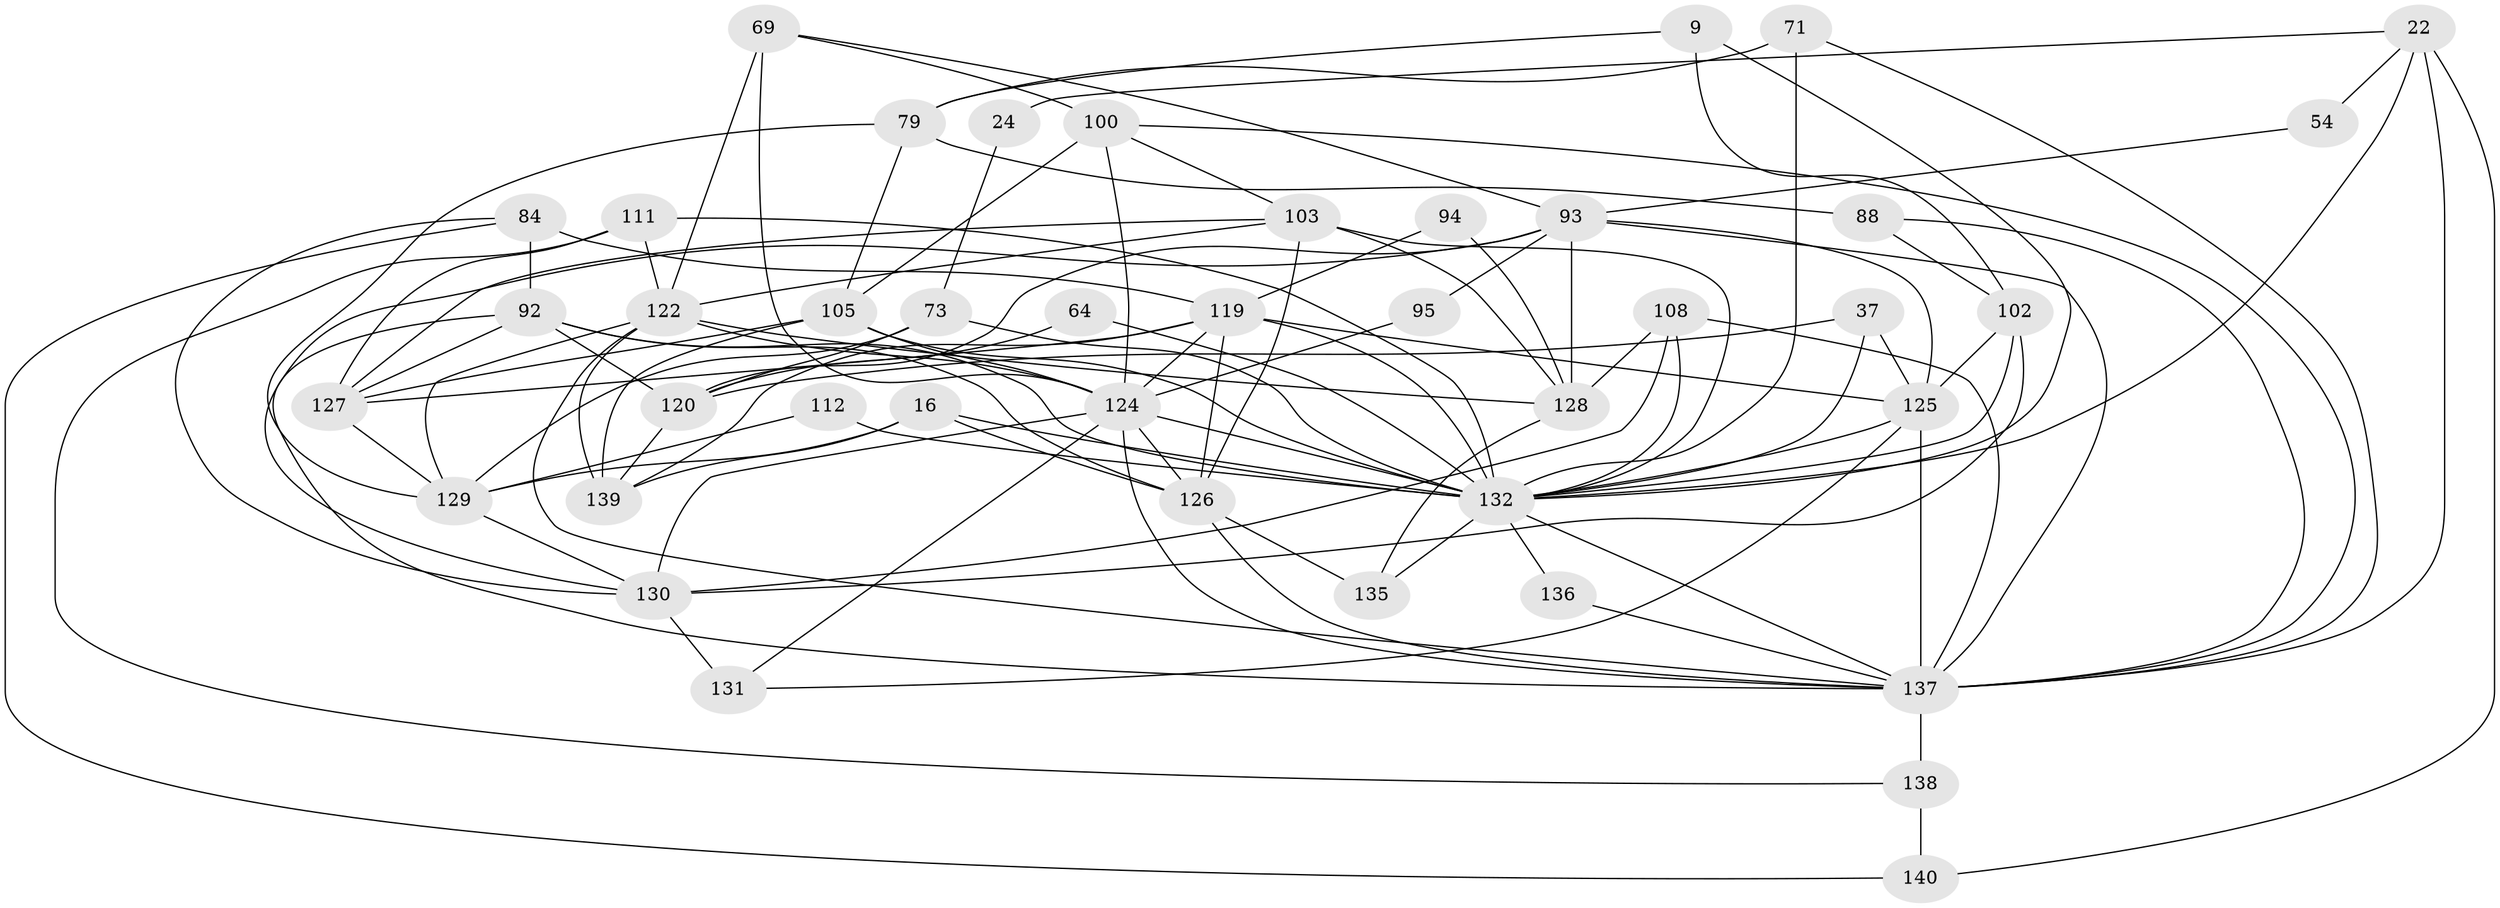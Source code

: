 // original degree distribution, {6: 0.1, 9: 0.007142857142857143, 4: 0.25, 3: 0.25, 5: 0.17142857142857143, 7: 0.05714285714285714, 2: 0.16428571428571428}
// Generated by graph-tools (version 1.1) at 2025/53/03/04/25 21:53:10]
// undirected, 42 vertices, 110 edges
graph export_dot {
graph [start="1"]
  node [color=gray90,style=filled];
  9;
  16;
  22 [super="+15"];
  24;
  37;
  54;
  64 [super="+36"];
  69 [super="+52"];
  71 [super="+26"];
  73;
  79 [super="+74"];
  84 [super="+17"];
  88;
  92 [super="+82"];
  93 [super="+49+80+38"];
  94;
  95;
  100 [super="+27+72+87"];
  102 [super="+55"];
  103 [super="+86"];
  105 [super="+31"];
  108;
  111 [super="+25"];
  112;
  119 [super="+89+117"];
  120 [super="+91+110"];
  122 [super="+114+106"];
  124 [super="+121+97+104"];
  125 [super="+63"];
  126 [super="+34"];
  127 [super="+4+113"];
  128 [super="+59"];
  129 [super="+53+85"];
  130 [super="+18+83+76"];
  131 [super="+19"];
  132 [super="+81+30+116+98+118+99"];
  135 [super="+133"];
  136;
  137 [super="+109+123+39+96"];
  138 [super="+50"];
  139 [super="+134+107"];
  140;
  9 -- 102 [weight=2];
  9 -- 79;
  9 -- 132;
  16 -- 129;
  16 -- 126;
  16 -- 139;
  16 -- 132;
  22 -- 140 [weight=2];
  22 -- 24;
  22 -- 54;
  22 -- 137 [weight=2];
  22 -- 132 [weight=2];
  24 -- 73;
  37 -- 120;
  37 -- 125;
  37 -- 132;
  54 -- 93;
  64 -- 120 [weight=3];
  64 -- 132 [weight=3];
  69 -- 122;
  69 -- 100;
  69 -- 93;
  69 -- 124 [weight=2];
  71 -- 79;
  71 -- 132 [weight=4];
  71 -- 137 [weight=3];
  73 -- 120;
  73 -- 129 [weight=2];
  73 -- 132;
  79 -- 105;
  79 -- 88;
  79 -- 129;
  84 -- 130;
  84 -- 140;
  84 -- 92 [weight=2];
  84 -- 119;
  88 -- 102 [weight=2];
  88 -- 137;
  92 -- 120 [weight=2];
  92 -- 132 [weight=2];
  92 -- 137 [weight=2];
  92 -- 126;
  92 -- 127 [weight=2];
  93 -- 137 [weight=2];
  93 -- 128 [weight=3];
  93 -- 120 [weight=3];
  93 -- 130 [weight=2];
  93 -- 95;
  93 -- 125;
  94 -- 128;
  94 -- 119;
  95 -- 124;
  100 -- 103;
  100 -- 105 [weight=3];
  100 -- 124;
  100 -- 137;
  102 -- 130;
  102 -- 125 [weight=2];
  102 -- 132;
  103 -- 127;
  103 -- 128 [weight=2];
  103 -- 126 [weight=2];
  103 -- 122;
  103 -- 132;
  105 -- 127 [weight=3];
  105 -- 139 [weight=2];
  105 -- 124 [weight=2];
  105 -- 132;
  108 -- 128 [weight=2];
  108 -- 130;
  108 -- 132;
  108 -- 137;
  111 -- 138;
  111 -- 127;
  111 -- 122 [weight=2];
  111 -- 132 [weight=2];
  112 -- 132;
  112 -- 129;
  119 -- 139 [weight=3];
  119 -- 125 [weight=3];
  119 -- 124;
  119 -- 132 [weight=6];
  119 -- 126 [weight=2];
  119 -- 127 [weight=3];
  120 -- 139;
  122 -- 128 [weight=2];
  122 -- 129 [weight=2];
  122 -- 139;
  122 -- 124 [weight=3];
  122 -- 137 [weight=2];
  124 -- 137 [weight=3];
  124 -- 126 [weight=2];
  124 -- 130;
  124 -- 131 [weight=2];
  124 -- 132 [weight=4];
  125 -- 137 [weight=3];
  125 -- 131 [weight=2];
  125 -- 132;
  126 -- 135;
  126 -- 137;
  127 -- 129;
  128 -- 135;
  129 -- 130;
  130 -- 131 [weight=2];
  132 -- 135;
  132 -- 136;
  132 -- 137 [weight=2];
  136 -- 137;
  137 -- 138;
  138 -- 140 [weight=2];
}
